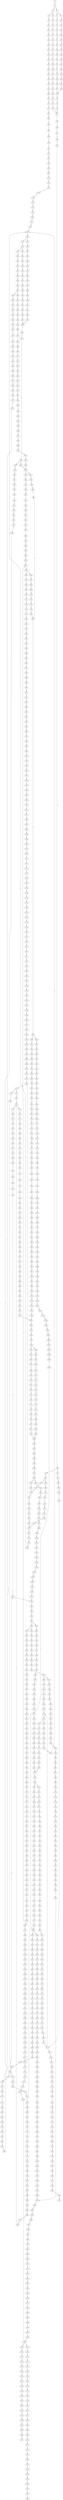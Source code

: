 strict digraph  {
	S0 -> S1 [ label = C ];
	S1 -> S2 [ label = G ];
	S1 -> S3 [ label = C ];
	S2 -> S4 [ label = T ];
	S2 -> S5 [ label = C ];
	S3 -> S6 [ label = C ];
	S3 -> S7 [ label = G ];
	S4 -> S8 [ label = A ];
	S5 -> S9 [ label = T ];
	S6 -> S10 [ label = G ];
	S7 -> S11 [ label = A ];
	S8 -> S12 [ label = C ];
	S9 -> S13 [ label = C ];
	S10 -> S14 [ label = C ];
	S11 -> S15 [ label = T ];
	S12 -> S16 [ label = G ];
	S13 -> S17 [ label = C ];
	S14 -> S18 [ label = C ];
	S15 -> S19 [ label = C ];
	S16 -> S20 [ label = G ];
	S17 -> S21 [ label = G ];
	S18 -> S22 [ label = G ];
	S19 -> S23 [ label = G ];
	S20 -> S24 [ label = C ];
	S21 -> S25 [ label = G ];
	S22 -> S26 [ label = G ];
	S23 -> S27 [ label = G ];
	S24 -> S28 [ label = T ];
	S25 -> S29 [ label = T ];
	S26 -> S30 [ label = T ];
	S27 -> S31 [ label = T ];
	S28 -> S32 [ label = A ];
	S29 -> S33 [ label = T ];
	S30 -> S34 [ label = C ];
	S31 -> S35 [ label = T ];
	S32 -> S36 [ label = C ];
	S33 -> S37 [ label = G ];
	S34 -> S38 [ label = C ];
	S35 -> S39 [ label = C ];
	S36 -> S40 [ label = T ];
	S37 -> S41 [ label = C ];
	S38 -> S42 [ label = C ];
	S39 -> S43 [ label = C ];
	S40 -> S44 [ label = G ];
	S41 -> S45 [ label = A ];
	S42 -> S46 [ label = A ];
	S43 -> S47 [ label = A ];
	S44 -> S48 [ label = G ];
	S45 -> S49 [ label = C ];
	S46 -> S50 [ label = G ];
	S47 -> S51 [ label = G ];
	S48 -> S52 [ label = T ];
	S49 -> S53 [ label = T ];
	S50 -> S54 [ label = T ];
	S51 -> S55 [ label = T ];
	S52 -> S56 [ label = G ];
	S53 -> S57 [ label = G ];
	S54 -> S58 [ label = G ];
	S55 -> S59 [ label = G ];
	S56 -> S60 [ label = C ];
	S57 -> S61 [ label = G ];
	S58 -> S62 [ label = G ];
	S59 -> S63 [ label = G ];
	S60 -> S64 [ label = T ];
	S61 -> S65 [ label = T ];
	S62 -> S66 [ label = T ];
	S63 -> S67 [ label = T ];
	S64 -> S68 [ label = A ];
	S65 -> S69 [ label = C ];
	S66 -> S70 [ label = C ];
	S67 -> S70 [ label = C ];
	S68 -> S71 [ label = C ];
	S69 -> S72 [ label = G ];
	S70 -> S73 [ label = G ];
	S71 -> S74 [ label = T ];
	S72 -> S75 [ label = T ];
	S73 -> S76 [ label = T ];
	S74 -> S77 [ label = G ];
	S75 -> S78 [ label = C ];
	S76 -> S79 [ label = C ];
	S77 -> S80 [ label = T ];
	S78 -> S81 [ label = C ];
	S79 -> S81 [ label = C ];
	S80 -> S82 [ label = A ];
	S81 -> S83 [ label = G ];
	S82 -> S84 [ label = A ];
	S83 -> S85 [ label = T ];
	S84 -> S86 [ label = C ];
	S85 -> S87 [ label = C ];
	S86 -> S88 [ label = A ];
	S87 -> S89 [ label = A ];
	S88 -> S90 [ label = C ];
	S89 -> S91 [ label = C ];
	S90 -> S92 [ label = A ];
	S91 -> S93 [ label = C ];
	S92 -> S94 [ label = C ];
	S93 -> S95 [ label = C ];
	S93 -> S96 [ label = G ];
	S94 -> S97 [ label = G ];
	S95 -> S98 [ label = T ];
	S96 -> S99 [ label = A ];
	S97 -> S100 [ label = C ];
	S98 -> S101 [ label = G ];
	S99 -> S102 [ label = A ];
	S99 -> S103 [ label = G ];
	S100 -> S104 [ label = T ];
	S101 -> S105 [ label = T ];
	S102 -> S106 [ label = T ];
	S103 -> S107 [ label = T ];
	S104 -> S108 [ label = C ];
	S105 -> S109 [ label = C ];
	S106 -> S110 [ label = C ];
	S107 -> S111 [ label = C ];
	S108 -> S112 [ label = C ];
	S109 -> S113 [ label = C ];
	S110 -> S114 [ label = C ];
	S111 -> S115 [ label = C ];
	S112 -> S116 [ label = T ];
	S113 -> S117 [ label = T ];
	S114 -> S118 [ label = T ];
	S115 -> S119 [ label = A ];
	S115 -> S120 [ label = T ];
	S116 -> S121 [ label = A ];
	S117 -> S122 [ label = A ];
	S117 -> S123 [ label = T ];
	S118 -> S124 [ label = C ];
	S119 -> S125 [ label = G ];
	S120 -> S126 [ label = C ];
	S121 -> S127 [ label = G ];
	S122 -> S128 [ label = C ];
	S123 -> S129 [ label = G ];
	S124 -> S130 [ label = G ];
	S125 -> S131 [ label = T ];
	S125 -> S132 [ label = C ];
	S126 -> S133 [ label = G ];
	S127 -> S134 [ label = A ];
	S128 -> S135 [ label = T ];
	S129 -> S136 [ label = A ];
	S129 -> S137 [ label = T ];
	S130 -> S138 [ label = A ];
	S131 -> S139 [ label = A ];
	S132 -> S140 [ label = T ];
	S133 -> S141 [ label = A ];
	S134 -> S142 [ label = A ];
	S135 -> S143 [ label = A ];
	S136 -> S144 [ label = A ];
	S137 -> S145 [ label = A ];
	S138 -> S146 [ label = A ];
	S139 -> S147 [ label = G ];
	S140 -> S148 [ label = T ];
	S141 -> S149 [ label = A ];
	S142 -> S150 [ label = C ];
	S143 -> S151 [ label = C ];
	S144 -> S152 [ label = C ];
	S145 -> S153 [ label = G ];
	S146 -> S154 [ label = C ];
	S147 -> S155 [ label = G ];
	S147 -> S156 [ label = C ];
	S148 -> S157 [ label = C ];
	S149 -> S154 [ label = C ];
	S150 -> S158 [ label = T ];
	S151 -> S159 [ label = C ];
	S152 -> S160 [ label = T ];
	S153 -> S161 [ label = G ];
	S154 -> S162 [ label = T ];
	S155 -> S163 [ label = G ];
	S156 -> S164 [ label = T ];
	S157 -> S165 [ label = A ];
	S158 -> S166 [ label = T ];
	S159 -> S167 [ label = A ];
	S160 -> S168 [ label = T ];
	S161 -> S169 [ label = A ];
	S162 -> S170 [ label = T ];
	S163 -> S171 [ label = T ];
	S164 -> S172 [ label = C ];
	S165 -> S173 [ label = C ];
	S166 -> S174 [ label = C ];
	S167 -> S175 [ label = G ];
	S168 -> S176 [ label = C ];
	S169 -> S177 [ label = G ];
	S170 -> S178 [ label = C ];
	S171 -> S179 [ label = C ];
	S172 -> S180 [ label = C ];
	S173 -> S181 [ label = G ];
	S174 -> S182 [ label = A ];
	S175 -> S183 [ label = G ];
	S176 -> S184 [ label = A ];
	S177 -> S185 [ label = A ];
	S178 -> S186 [ label = A ];
	S179 -> S187 [ label = A ];
	S180 -> S188 [ label = A ];
	S181 -> S189 [ label = C ];
	S182 -> S190 [ label = A ];
	S183 -> S191 [ label = A ];
	S184 -> S190 [ label = A ];
	S185 -> S192 [ label = G ];
	S186 -> S190 [ label = A ];
	S187 -> S193 [ label = C ];
	S188 -> S194 [ label = C ];
	S189 -> S195 [ label = C ];
	S190 -> S196 [ label = C ];
	S191 -> S197 [ label = G ];
	S192 -> S198 [ label = G ];
	S193 -> S199 [ label = T ];
	S194 -> S200 [ label = C ];
	S195 -> S201 [ label = C ];
	S196 -> S202 [ label = C ];
	S196 -> S203 [ label = T ];
	S197 -> S204 [ label = A ];
	S198 -> S205 [ label = T ];
	S199 -> S206 [ label = C ];
	S200 -> S207 [ label = G ];
	S201 -> S208 [ label = T ];
	S202 -> S209 [ label = G ];
	S203 -> S210 [ label = G ];
	S204 -> S211 [ label = G ];
	S205 -> S212 [ label = C ];
	S206 -> S213 [ label = G ];
	S207 -> S214 [ label = G ];
	S208 -> S215 [ label = T ];
	S209 -> S216 [ label = G ];
	S210 -> S217 [ label = G ];
	S210 -> S218 [ label = C ];
	S211 -> S219 [ label = T ];
	S212 -> S220 [ label = C ];
	S213 -> S221 [ label = C ];
	S214 -> S222 [ label = A ];
	S215 -> S223 [ label = C ];
	S216 -> S224 [ label = C ];
	S217 -> S225 [ label = C ];
	S218 -> S226 [ label = C ];
	S219 -> S227 [ label = C ];
	S220 -> S228 [ label = C ];
	S221 -> S229 [ label = T ];
	S222 -> S230 [ label = C ];
	S223 -> S231 [ label = A ];
	S224 -> S232 [ label = C ];
	S225 -> S233 [ label = C ];
	S226 -> S234 [ label = C ];
	S227 -> S235 [ label = A ];
	S228 -> S236 [ label = A ];
	S228 -> S237 [ label = G ];
	S229 -> S238 [ label = T ];
	S230 -> S239 [ label = G ];
	S231 -> S240 [ label = T ];
	S232 -> S241 [ label = C ];
	S233 -> S242 [ label = C ];
	S234 -> S243 [ label = T ];
	S235 -> S244 [ label = G ];
	S236 -> S245 [ label = G ];
	S237 -> S246 [ label = G ];
	S238 -> S247 [ label = C ];
	S239 -> S248 [ label = T ];
	S240 -> S249 [ label = C ];
	S241 -> S250 [ label = A ];
	S242 -> S251 [ label = A ];
	S243 -> S252 [ label = A ];
	S244 -> S253 [ label = G ];
	S245 -> S254 [ label = A ];
	S246 -> S255 [ label = A ];
	S247 -> S256 [ label = A ];
	S248 -> S257 [ label = C ];
	S249 -> S258 [ label = C ];
	S250 -> S259 [ label = G ];
	S251 -> S260 [ label = G ];
	S252 -> S261 [ label = G ];
	S253 -> S262 [ label = A ];
	S254 -> S263 [ label = G ];
	S255 -> S264 [ label = G ];
	S256 -> S265 [ label = T ];
	S257 -> S266 [ label = G ];
	S258 -> S267 [ label = A ];
	S259 -> S268 [ label = T ];
	S260 -> S269 [ label = G ];
	S261 -> S270 [ label = G ];
	S262 -> S271 [ label = C ];
	S263 -> S272 [ label = C ];
	S264 -> S273 [ label = G ];
	S265 -> S274 [ label = C ];
	S266 -> S275 [ label = T ];
	S267 -> S276 [ label = G ];
	S268 -> S277 [ label = T ];
	S269 -> S278 [ label = T ];
	S270 -> S279 [ label = T ];
	S271 -> S280 [ label = C ];
	S272 -> S281 [ label = C ];
	S273 -> S282 [ label = C ];
	S274 -> S283 [ label = C ];
	S275 -> S284 [ label = G ];
	S276 -> S285 [ label = A ];
	S277 -> S286 [ label = G ];
	S278 -> S287 [ label = G ];
	S279 -> S288 [ label = G ];
	S280 -> S289 [ label = A ];
	S281 -> S290 [ label = A ];
	S282 -> S291 [ label = G ];
	S283 -> S267 [ label = A ];
	S284 -> S292 [ label = A ];
	S285 -> S293 [ label = A ];
	S286 -> S294 [ label = T ];
	S287 -> S295 [ label = C ];
	S287 -> S296 [ label = G ];
	S288 -> S297 [ label = T ];
	S289 -> S298 [ label = G ];
	S290 -> S299 [ label = C ];
	S291 -> S300 [ label = T ];
	S292 -> S301 [ label = C ];
	S293 -> S302 [ label = C ];
	S294 -> S303 [ label = G ];
	S295 -> S304 [ label = G ];
	S296 -> S305 [ label = G ];
	S297 -> S306 [ label = G ];
	S298 -> S307 [ label = T ];
	S299 -> S308 [ label = G ];
	S300 -> S309 [ label = G ];
	S301 -> S310 [ label = C ];
	S302 -> S311 [ label = C ];
	S303 -> S312 [ label = C ];
	S304 -> S313 [ label = C ];
	S305 -> S314 [ label = C ];
	S306 -> S315 [ label = C ];
	S307 -> S316 [ label = C ];
	S308 -> S317 [ label = G ];
	S309 -> S318 [ label = G ];
	S310 -> S319 [ label = G ];
	S311 -> S320 [ label = A ];
	S311 -> S321 [ label = G ];
	S312 -> S322 [ label = G ];
	S313 -> S323 [ label = G ];
	S314 -> S324 [ label = T ];
	S315 -> S325 [ label = G ];
	S316 -> S326 [ label = T ];
	S317 -> S327 [ label = T ];
	S318 -> S328 [ label = T ];
	S319 -> S329 [ label = G ];
	S320 -> S330 [ label = G ];
	S320 -> S331 [ label = C ];
	S321 -> S332 [ label = G ];
	S322 -> S333 [ label = T ];
	S323 -> S334 [ label = T ];
	S324 -> S335 [ label = T ];
	S325 -> S336 [ label = T ];
	S326 -> S337 [ label = C ];
	S327 -> S338 [ label = T ];
	S328 -> S339 [ label = A ];
	S329 -> S340 [ label = T ];
	S330 -> S341 [ label = A ];
	S331 -> S342 [ label = C ];
	S332 -> S343 [ label = A ];
	S333 -> S344 [ label = C ];
	S334 -> S345 [ label = C ];
	S335 -> S346 [ label = C ];
	S336 -> S347 [ label = C ];
	S337 -> S348 [ label = T ];
	S338 -> S349 [ label = A ];
	S339 -> S350 [ label = T ];
	S340 -> S351 [ label = C ];
	S341 -> S352 [ label = C ];
	S342 -> S353 [ label = A ];
	S343 -> S354 [ label = C ];
	S344 -> S355 [ label = G ];
	S345 -> S356 [ label = G ];
	S346 -> S357 [ label = G ];
	S347 -> S355 [ label = G ];
	S348 -> S358 [ label = G ];
	S349 -> S359 [ label = C ];
	S350 -> S360 [ label = G ];
	S351 -> S361 [ label = G ];
	S352 -> S362 [ label = T ];
	S353 -> S363 [ label = C ];
	S354 -> S364 [ label = G ];
	S355 -> S365 [ label = A ];
	S356 -> S366 [ label = T ];
	S357 -> S367 [ label = A ];
	S358 -> S368 [ label = T ];
	S359 -> S369 [ label = T ];
	S360 -> S370 [ label = A ];
	S361 -> S371 [ label = C ];
	S362 -> S372 [ label = C ];
	S363 -> S373 [ label = C ];
	S364 -> S374 [ label = C ];
	S365 -> S375 [ label = A ];
	S366 -> S376 [ label = G ];
	S367 -> S377 [ label = A ];
	S368 -> S378 [ label = A ];
	S369 -> S379 [ label = G ];
	S370 -> S380 [ label = G ];
	S371 -> S381 [ label = G ];
	S372 -> S382 [ label = C ];
	S373 -> S383 [ label = C ];
	S374 -> S384 [ label = C ];
	S375 -> S385 [ label = C ];
	S376 -> S386 [ label = C ];
	S377 -> S387 [ label = C ];
	S379 -> S388 [ label = C ];
	S380 -> S389 [ label = C ];
	S381 -> S390 [ label = T ];
	S382 -> S391 [ label = C ];
	S383 -> S392 [ label = C ];
	S384 -> S393 [ label = C ];
	S385 -> S394 [ label = C ];
	S385 -> S395 [ label = A ];
	S386 -> S396 [ label = A ];
	S387 -> S397 [ label = A ];
	S388 -> S398 [ label = A ];
	S389 -> S399 [ label = G ];
	S390 -> S400 [ label = A ];
	S391 -> S401 [ label = A ];
	S392 -> S402 [ label = T ];
	S393 -> S403 [ label = A ];
	S394 -> S404 [ label = T ];
	S395 -> S405 [ label = C ];
	S396 -> S406 [ label = T ];
	S397 -> S407 [ label = C ];
	S398 -> S408 [ label = G ];
	S399 -> S409 [ label = G ];
	S400 -> S410 [ label = G ];
	S401 -> S411 [ label = T ];
	S402 -> S412 [ label = T ];
	S403 -> S413 [ label = T ];
	S404 -> S414 [ label = T ];
	S404 -> S415 [ label = G ];
	S405 -> S416 [ label = C ];
	S406 -> S417 [ label = C ];
	S407 -> S418 [ label = G ];
	S408 -> S419 [ label = A ];
	S409 -> S420 [ label = T ];
	S410 -> S421 [ label = C ];
	S411 -> S422 [ label = C ];
	S412 -> S423 [ label = C ];
	S413 -> S424 [ label = C ];
	S414 -> S425 [ label = C ];
	S415 -> S426 [ label = T ];
	S416 -> S427 [ label = C ];
	S417 -> S428 [ label = C ];
	S418 -> S429 [ label = C ];
	S419 -> S430 [ label = C ];
	S420 -> S431 [ label = C ];
	S421 -> S432 [ label = C ];
	S422 -> S433 [ label = T ];
	S423 -> S434 [ label = C ];
	S423 -> S435 [ label = G ];
	S424 -> S436 [ label = G ];
	S425 -> S437 [ label = G ];
	S426 -> S438 [ label = C ];
	S427 -> S439 [ label = G ];
	S428 -> S440 [ label = G ];
	S429 -> S441 [ label = G ];
	S430 -> S442 [ label = G ];
	S431 -> S443 [ label = G ];
	S432 -> S444 [ label = G ];
	S433 -> S445 [ label = G ];
	S434 -> S446 [ label = T ];
	S435 -> S447 [ label = A ];
	S436 -> S448 [ label = T ];
	S437 -> S449 [ label = T ];
	S438 -> S450 [ label = G ];
	S439 -> S451 [ label = T ];
	S440 -> S452 [ label = C ];
	S441 -> S453 [ label = C ];
	S442 -> S454 [ label = G ];
	S443 -> S455 [ label = C ];
	S444 -> S456 [ label = C ];
	S445 -> S457 [ label = C ];
	S446 -> S458 [ label = G ];
	S447 -> S459 [ label = T ];
	S448 -> S460 [ label = C ];
	S449 -> S461 [ label = A ];
	S450 -> S462 [ label = C ];
	S451 -> S463 [ label = A ];
	S452 -> S464 [ label = A ];
	S453 -> S465 [ label = A ];
	S454 -> S466 [ label = A ];
	S455 -> S467 [ label = A ];
	S456 -> S468 [ label = T ];
	S457 -> S469 [ label = C ];
	S458 -> S470 [ label = T ];
	S459 -> S471 [ label = C ];
	S460 -> S472 [ label = C ];
	S461 -> S473 [ label = C ];
	S462 -> S474 [ label = G ];
	S463 -> S475 [ label = C ];
	S464 -> S476 [ label = C ];
	S465 -> S477 [ label = C ];
	S466 -> S478 [ label = C ];
	S467 -> S479 [ label = C ];
	S468 -> S480 [ label = G ];
	S469 -> S481 [ label = A ];
	S470 -> S482 [ label = C ];
	S471 -> S483 [ label = G ];
	S472 -> S484 [ label = T ];
	S473 -> S485 [ label = T ];
	S474 -> S486 [ label = C ];
	S475 -> S487 [ label = G ];
	S476 -> S488 [ label = G ];
	S477 -> S489 [ label = G ];
	S478 -> S490 [ label = A ];
	S479 -> S491 [ label = G ];
	S480 -> S492 [ label = G ];
	S481 -> S493 [ label = G ];
	S482 -> S494 [ label = C ];
	S483 -> S495 [ label = T ];
	S484 -> S496 [ label = C ];
	S485 -> S497 [ label = T ];
	S486 -> S498 [ label = G ];
	S486 -> S499 [ label = A ];
	S487 -> S500 [ label = T ];
	S488 -> S501 [ label = T ];
	S489 -> S502 [ label = T ];
	S490 -> S503 [ label = C ];
	S491 -> S504 [ label = C ];
	S492 -> S505 [ label = A ];
	S493 -> S506 [ label = T ];
	S494 -> S507 [ label = T ];
	S495 -> S508 [ label = T ];
	S496 -> S509 [ label = T ];
	S497 -> S510 [ label = C ];
	S498 -> S511 [ label = A ];
	S499 -> S512 [ label = A ];
	S500 -> S513 [ label = C ];
	S501 -> S514 [ label = C ];
	S502 -> S515 [ label = C ];
	S503 -> S516 [ label = A ];
	S504 -> S517 [ label = G ];
	S505 -> S518 [ label = A ];
	S506 -> S519 [ label = C ];
	S507 -> S123 [ label = T ];
	S508 -> S520 [ label = T ];
	S509 -> S521 [ label = T ];
	S510 -> S522 [ label = A ];
	S511 -> S523 [ label = G ];
	S512 -> S524 [ label = C ];
	S513 -> S525 [ label = C ];
	S514 -> S526 [ label = G ];
	S515 -> S527 [ label = C ];
	S516 -> S528 [ label = C ];
	S517 -> S529 [ label = C ];
	S518 -> S530 [ label = G ];
	S519 -> S531 [ label = G ];
	S520 -> S532 [ label = G ];
	S521 -> S533 [ label = C ];
	S522 -> S534 [ label = A ];
	S523 -> S535 [ label = C ];
	S524 -> S536 [ label = C ];
	S525 -> S537 [ label = A ];
	S526 -> S538 [ label = A ];
	S527 -> S539 [ label = A ];
	S528 -> S540 [ label = C ];
	S529 -> S541 [ label = G ];
	S530 -> S542 [ label = A ];
	S531 -> S543 [ label = T ];
	S532 -> S544 [ label = T ];
	S533 -> S545 [ label = T ];
	S534 -> S546 [ label = G ];
	S535 -> S547 [ label = A ];
	S536 -> S548 [ label = C ];
	S537 -> S549 [ label = G ];
	S538 -> S550 [ label = G ];
	S539 -> S551 [ label = G ];
	S540 -> S552 [ label = T ];
	S541 -> S553 [ label = C ];
	S541 -> S554 [ label = G ];
	S542 -> S555 [ label = A ];
	S543 -> S556 [ label = A ];
	S544 -> S557 [ label = A ];
	S545 -> S558 [ label = C ];
	S546 -> S559 [ label = C ];
	S547 -> S560 [ label = G ];
	S548 -> S561 [ label = G ];
	S549 -> S562 [ label = C ];
	S550 -> S563 [ label = C ];
	S551 -> S562 [ label = C ];
	S552 -> S564 [ label = C ];
	S553 -> S565 [ label = G ];
	S554 -> S566 [ label = C ];
	S555 -> S567 [ label = C ];
	S556 -> S568 [ label = A ];
	S557 -> S569 [ label = G ];
	S558 -> S570 [ label = G ];
	S559 -> S571 [ label = G ];
	S560 -> S572 [ label = T ];
	S561 -> S573 [ label = T ];
	S562 -> S574 [ label = T ];
	S562 -> S575 [ label = G ];
	S563 -> S576 [ label = G ];
	S564 -> S577 [ label = T ];
	S565 -> S578 [ label = T ];
	S566 -> S579 [ label = T ];
	S567 -> S580 [ label = G ];
	S568 -> S581 [ label = G ];
	S569 -> S582 [ label = G ];
	S570 -> S583 [ label = G ];
	S571 -> S584 [ label = A ];
	S572 -> S585 [ label = G ];
	S573 -> S586 [ label = A ];
	S574 -> S148 [ label = T ];
	S575 -> S587 [ label = A ];
	S576 -> S588 [ label = A ];
	S577 -> S589 [ label = A ];
	S578 -> S590 [ label = C ];
	S579 -> S591 [ label = G ];
	S580 -> S592 [ label = G ];
	S581 -> S593 [ label = A ];
	S582 -> S594 [ label = A ];
	S583 -> S595 [ label = A ];
	S584 -> S596 [ label = G ];
	S585 -> S597 [ label = C ];
	S586 -> S598 [ label = C ];
	S587 -> S599 [ label = G ];
	S588 -> S600 [ label = G ];
	S589 -> S601 [ label = G ];
	S590 -> S602 [ label = G ];
	S591 -> S603 [ label = G ];
	S592 -> S604 [ label = C ];
	S593 -> S605 [ label = C ];
	S594 -> S606 [ label = A ];
	S595 -> S607 [ label = G ];
	S596 -> S608 [ label = T ];
	S597 -> S609 [ label = A ];
	S598 -> S610 [ label = A ];
	S599 -> S611 [ label = T ];
	S600 -> S612 [ label = T ];
	S601 -> S613 [ label = A ];
	S602 -> S614 [ label = A ];
	S603 -> S615 [ label = A ];
	S604 -> S616 [ label = A ];
	S605 -> S617 [ label = G ];
	S606 -> S618 [ label = A ];
	S607 -> S619 [ label = A ];
	S608 -> S620 [ label = C ];
	S609 -> S621 [ label = A ];
	S610 -> S622 [ label = G ];
	S611 -> S623 [ label = C ];
	S612 -> S624 [ label = C ];
	S613 -> S625 [ label = A ];
	S614 -> S626 [ label = C ];
	S615 -> S627 [ label = A ];
	S616 -> S628 [ label = C ];
	S617 -> S629 [ label = G ];
	S618 -> S630 [ label = G ];
	S619 -> S631 [ label = G ];
	S620 -> S632 [ label = C ];
	S621 -> S633 [ label = C ];
	S622 -> S634 [ label = C ];
	S623 -> S632 [ label = C ];
	S623 -> S635 [ label = T ];
	S624 -> S636 [ label = G ];
	S625 -> S637 [ label = C ];
	S626 -> S638 [ label = G ];
	S627 -> S639 [ label = T ];
	S628 -> S640 [ label = C ];
	S628 -> S641 [ label = T ];
	S629 -> S642 [ label = C ];
	S630 -> S643 [ label = G ];
	S631 -> S644 [ label = G ];
	S632 -> S645 [ label = C ];
	S633 -> S646 [ label = A ];
	S634 -> S647 [ label = A ];
	S635 -> S648 [ label = C ];
	S636 -> S649 [ label = A ];
	S637 -> S650 [ label = G ];
	S638 -> S651 [ label = C ];
	S639 -> S652 [ label = G ];
	S640 -> S653 [ label = G ];
	S641 -> S654 [ label = G ];
	S642 -> S655 [ label = T ];
	S643 -> S656 [ label = T ];
	S644 -> S657 [ label = T ];
	S645 -> S658 [ label = T ];
	S645 -> S659 [ label = G ];
	S646 -> S660 [ label = G ];
	S647 -> S661 [ label = G ];
	S648 -> S662 [ label = G ];
	S649 -> S663 [ label = A ];
	S650 -> S664 [ label = A ];
	S651 -> S665 [ label = G ];
	S652 -> S666 [ label = G ];
	S653 -> S667 [ label = G ];
	S654 -> S668 [ label = G ];
	S655 -> S669 [ label = C ];
	S656 -> S670 [ label = C ];
	S657 -> S212 [ label = C ];
	S658 -> S671 [ label = C ];
	S659 -> S672 [ label = C ];
	S660 -> S673 [ label = C ];
	S661 -> S674 [ label = G ];
	S662 -> S675 [ label = T ];
	S663 -> S676 [ label = C ];
	S664 -> S677 [ label = G ];
	S665 -> S678 [ label = C ];
	S666 -> S679 [ label = G ];
	S667 -> S680 [ label = G ];
	S668 -> S681 [ label = G ];
	S669 -> S682 [ label = T ];
	S670 -> S683 [ label = C ];
	S671 -> S684 [ label = C ];
	S672 -> S685 [ label = C ];
	S673 -> S686 [ label = T ];
	S674 -> S687 [ label = T ];
	S675 -> S688 [ label = C ];
	S676 -> S689 [ label = C ];
	S677 -> S690 [ label = G ];
	S678 -> S691 [ label = C ];
	S679 -> S692 [ label = G ];
	S680 -> S693 [ label = A ];
	S681 -> S694 [ label = A ];
	S682 -> S695 [ label = C ];
	S683 -> S696 [ label = C ];
	S684 -> S697 [ label = G ];
	S685 -> S698 [ label = T ];
	S686 -> S699 [ label = A ];
	S687 -> S700 [ label = G ];
	S688 -> S701 [ label = T ];
	S689 -> S404 [ label = T ];
	S690 -> S702 [ label = T ];
	S691 -> S703 [ label = T ];
	S692 -> S704 [ label = T ];
	S693 -> S705 [ label = A ];
	S694 -> S706 [ label = A ];
	S695 -> S707 [ label = G ];
	S696 -> S708 [ label = G ];
	S697 -> S709 [ label = G ];
	S698 -> S710 [ label = G ];
	S699 -> S711 [ label = C ];
	S700 -> S712 [ label = C ];
	S701 -> S713 [ label = G ];
	S702 -> S714 [ label = G ];
	S703 -> S715 [ label = C ];
	S704 -> S716 [ label = C ];
	S705 -> S717 [ label = T ];
	S706 -> S718 [ label = C ];
	S707 -> S719 [ label = A ];
	S708 -> S720 [ label = A ];
	S709 -> S721 [ label = T ];
	S710 -> S722 [ label = T ];
	S711 -> S723 [ label = G ];
	S712 -> S724 [ label = A ];
	S713 -> S725 [ label = T ];
	S714 -> S726 [ label = T ];
	S715 -> S727 [ label = G ];
	S716 -> S728 [ label = C ];
	S717 -> S729 [ label = T ];
	S718 -> S730 [ label = T ];
	S719 -> S731 [ label = A ];
	S720 -> S732 [ label = A ];
	S721 -> S733 [ label = C ];
	S722 -> S734 [ label = C ];
	S723 -> S735 [ label = A ];
	S724 -> S736 [ label = C ];
	S725 -> S737 [ label = T ];
	S726 -> S738 [ label = C ];
	S727 -> S739 [ label = G ];
	S728 -> S740 [ label = G ];
	S729 -> S741 [ label = G ];
	S730 -> S742 [ label = G ];
	S731 -> S743 [ label = G ];
	S732 -> S744 [ label = G ];
	S733 -> S745 [ label = T ];
	S734 -> S746 [ label = G ];
	S735 -> S747 [ label = G ];
	S736 -> S748 [ label = G ];
	S737 -> S749 [ label = C ];
	S738 -> S750 [ label = C ];
	S739 -> S751 [ label = G ];
	S740 -> S752 [ label = C ];
	S741 -> S753 [ label = A ];
	S742 -> S754 [ label = G ];
	S743 -> S755 [ label = T ];
	S744 -> S756 [ label = T ];
	S745 -> S757 [ label = G ];
	S746 -> S758 [ label = C ];
	S747 -> S759 [ label = A ];
	S748 -> S760 [ label = C ];
	S749 -> S761 [ label = C ];
	S750 -> S762 [ label = C ];
	S751 -> S763 [ label = C ];
	S752 -> S764 [ label = C ];
	S753 -> S765 [ label = A ];
	S754 -> S766 [ label = A ];
	S755 -> S767 [ label = C ];
	S756 -> S768 [ label = C ];
	S757 -> S769 [ label = G ];
	S758 -> S474 [ label = G ];
	S759 -> S770 [ label = A ];
	S760 -> S771 [ label = G ];
	S761 -> S772 [ label = G ];
	S762 -> S773 [ label = T ];
	S763 -> S774 [ label = T ];
	S764 -> S775 [ label = G ];
	S765 -> S776 [ label = C ];
	S766 -> S777 [ label = C ];
	S767 -> S778 [ label = G ];
	S768 -> S779 [ label = G ];
	S769 -> S780 [ label = A ];
	S770 -> S781 [ label = C ];
	S771 -> S782 [ label = G ];
	S772 -> S783 [ label = T ];
	S773 -> S784 [ label = G ];
	S774 -> S785 [ label = C ];
	S775 -> S786 [ label = G ];
	S776 -> S787 [ label = C ];
	S777 -> S788 [ label = C ];
	S778 -> S789 [ label = C ];
	S779 -> S790 [ label = A ];
	S780 -> S791 [ label = G ];
	S781 -> S792 [ label = T ];
	S782 -> S793 [ label = T ];
	S783 -> S794 [ label = G ];
	S784 -> S795 [ label = T ];
	S785 -> S796 [ label = A ];
	S786 -> S797 [ label = A ];
	S787 -> S798 [ label = C ];
	S788 -> S799 [ label = C ];
	S789 -> S800 [ label = G ];
	S790 -> S801 [ label = G ];
	S791 -> S802 [ label = G ];
	S792 -> S803 [ label = G ];
	S793 -> S804 [ label = G ];
	S794 -> S805 [ label = G ];
	S795 -> S806 [ label = C ];
	S796 -> S807 [ label = C ];
	S797 -> S808 [ label = A ];
	S798 -> S809 [ label = G ];
	S799 -> S810 [ label = G ];
	S800 -> S811 [ label = G ];
	S801 -> S812 [ label = G ];
	S802 -> S813 [ label = G ];
	S803 -> S814 [ label = G ];
	S804 -> S815 [ label = C ];
	S805 -> S816 [ label = C ];
	S806 -> S817 [ label = C ];
	S807 -> S818 [ label = G ];
	S808 -> S819 [ label = C ];
	S809 -> S820 [ label = T ];
	S810 -> S821 [ label = T ];
	S811 -> S822 [ label = C ];
	S812 -> S823 [ label = T ];
	S813 -> S824 [ label = T ];
	S814 -> S825 [ label = C ];
	S815 -> S826 [ label = C ];
	S816 -> S827 [ label = C ];
	S817 -> S117 [ label = T ];
	S818 -> S828 [ label = T ];
	S819 -> S829 [ label = T ];
	S820 -> S830 [ label = C ];
	S821 -> S831 [ label = C ];
	S822 -> S832 [ label = T ];
	S823 -> S833 [ label = A ];
	S824 -> S834 [ label = G ];
	S825 -> S835 [ label = G ];
	S826 -> S836 [ label = G ];
	S827 -> S837 [ label = C ];
	S828 -> S838 [ label = C ];
	S829 -> S839 [ label = G ];
	S830 -> S840 [ label = T ];
	S831 -> S841 [ label = T ];
	S832 -> S842 [ label = A ];
	S833 -> S843 [ label = T ];
	S834 -> S844 [ label = T ];
	S835 -> S845 [ label = C ];
	S836 -> S846 [ label = C ];
	S837 -> S847 [ label = G ];
	S838 -> S848 [ label = C ];
	S839 -> S849 [ label = C ];
	S840 -> S850 [ label = C ];
	S841 -> S850 [ label = C ];
	S842 -> S851 [ label = T ];
	S843 -> S852 [ label = A ];
	S844 -> S853 [ label = T ];
	S845 -> S854 [ label = A ];
	S846 -> S855 [ label = A ];
	S847 -> S856 [ label = T ];
	S848 -> S857 [ label = A ];
	S849 -> S858 [ label = A ];
	S850 -> S859 [ label = G ];
	S851 -> S860 [ label = A ];
	S852 -> S861 [ label = A ];
	S853 -> S862 [ label = C ];
	S854 -> S863 [ label = G ];
	S855 -> S864 [ label = A ];
	S856 -> S865 [ label = C ];
	S857 -> S551 [ label = G ];
	S858 -> S866 [ label = A ];
	S859 -> S867 [ label = G ];
	S860 -> S868 [ label = G ];
	S861 -> S869 [ label = G ];
	S862 -> S870 [ label = C ];
	S863 -> S871 [ label = C ];
	S864 -> S872 [ label = C ];
	S865 -> S873 [ label = C ];
	S866 -> S874 [ label = C ];
	S867 -> S875 [ label = C ];
	S868 -> S876 [ label = T ];
	S869 -> S877 [ label = T ];
	S870 -> S878 [ label = A ];
	S871 -> S879 [ label = G ];
	S872 -> S880 [ label = C ];
	S873 -> S881 [ label = A ];
	S874 -> S882 [ label = C ];
	S875 -> S883 [ label = A ];
	S876 -> S884 [ label = A ];
	S877 -> S885 [ label = C ];
	S878 -> S886 [ label = G ];
	S879 -> S887 [ label = G ];
	S880 -> S888 [ label = A ];
	S881 -> S889 [ label = G ];
	S882 -> S890 [ label = A ];
	S883 -> S891 [ label = C ];
	S884 -> S892 [ label = G ];
	S885 -> S893 [ label = G ];
	S886 -> S894 [ label = C ];
	S887 -> S895 [ label = G ];
	S888 -> S896 [ label = G ];
	S889 -> S897 [ label = T ];
	S890 -> S898 [ label = G ];
	S891 -> S899 [ label = C ];
	S892 -> S900 [ label = C ];
	S893 -> S901 [ label = T ];
	S894 -> S902 [ label = A ];
	S895 -> S903 [ label = T ];
	S896 -> S904 [ label = T ];
	S897 -> S905 [ label = A ];
	S898 -> S906 [ label = A ];
	S899 -> S907 [ label = G ];
	S900 -> S908 [ label = C ];
	S901 -> S909 [ label = G ];
	S902 -> S910 [ label = G ];
	S903 -> S911 [ label = G ];
	S904 -> S912 [ label = C ];
	S905 -> S147 [ label = G ];
	S906 -> S913 [ label = A ];
	S907 -> S914 [ label = A ];
	S908 -> S915 [ label = G ];
	S909 -> S916 [ label = G ];
	S910 -> S917 [ label = A ];
	S911 -> S918 [ label = C ];
	S912 -> S919 [ label = G ];
	S913 -> S920 [ label = C ];
	S914 -> S921 [ label = G ];
	S914 -> S922 [ label = A ];
	S915 -> S923 [ label = A ];
	S916 -> S924 [ label = T ];
	S917 -> S925 [ label = T ];
	S918 -> S926 [ label = C ];
	S919 -> S927 [ label = C ];
	S920 -> S928 [ label = A ];
	S921 -> S929 [ label = T ];
	S922 -> S930 [ label = T ];
	S923 -> S931 [ label = A ];
	S924 -> S932 [ label = A ];
	S925 -> S933 [ label = A ];
	S926 -> S934 [ label = G ];
	S927 -> S935 [ label = G ];
	S928 -> S936 [ label = G ];
	S929 -> S111 [ label = C ];
	S930 -> S937 [ label = G ];
	S931 -> S938 [ label = A ];
	S932 -> S939 [ label = C ];
	S933 -> S940 [ label = A ];
	S934 -> S941 [ label = C ];
	S935 -> S942 [ label = C ];
	S936 -> S943 [ label = C ];
	S937 -> S944 [ label = T ];
	S938 -> S945 [ label = C ];
	S939 -> S946 [ label = C ];
	S940 -> S947 [ label = A ];
	S941 -> S948 [ label = C ];
	S942 -> S949 [ label = A ];
	S943 -> S950 [ label = C ];
	S944 -> S951 [ label = A ];
	S945 -> S952 [ label = C ];
	S946 -> S953 [ label = G ];
	S947 -> S954 [ label = A ];
	S948 -> S955 [ label = G ];
	S949 -> S956 [ label = G ];
	S950 -> S957 [ label = G ];
	S951 -> S958 [ label = G ];
	S952 -> S959 [ label = C ];
	S953 -> S960 [ label = G ];
	S954 -> S961 [ label = A ];
	S955 -> S962 [ label = G ];
	S956 -> S963 [ label = C ];
	S957 -> S964 [ label = T ];
	S958 -> S965 [ label = T ];
	S959 -> S966 [ label = C ];
	S960 -> S967 [ label = T ];
	S961 -> S968 [ label = C ];
	S962 -> S969 [ label = T ];
	S963 -> S970 [ label = C ];
	S964 -> S971 [ label = C ];
	S965 -> S972 [ label = T ];
	S966 -> S973 [ label = G ];
	S967 -> S974 [ label = G ];
	S968 -> S975 [ label = T ];
	S969 -> S976 [ label = G ];
	S970 -> S977 [ label = G ];
	S971 -> S978 [ label = C ];
	S972 -> S979 [ label = T ];
	S973 -> S980 [ label = A ];
	S974 -> S981 [ label = G ];
	S975 -> S982 [ label = T ];
	S976 -> S983 [ label = G ];
	S977 -> S984 [ label = G ];
	S978 -> S985 [ label = T ];
	S979 -> S986 [ label = C ];
	S980 -> S987 [ label = C ];
	S981 -> S988 [ label = T ];
	S982 -> S989 [ label = T ];
	S983 -> S990 [ label = T ];
	S984 -> S991 [ label = T ];
	S985 -> S992 [ label = C ];
	S986 -> S993 [ label = A ];
	S987 -> S994 [ label = T ];
	S988 -> S995 [ label = T ];
	S989 -> S996 [ label = G ];
	S990 -> S997 [ label = G ];
	S991 -> S998 [ label = G ];
	S992 -> S999 [ label = T ];
	S993 -> S1000 [ label = C ];
	S994 -> S1001 [ label = A ];
	S995 -> S1002 [ label = A ];
	S996 -> S1003 [ label = C ];
	S997 -> S1004 [ label = G ];
	S998 -> S1005 [ label = G ];
	S999 -> S1006 [ label = G ];
	S1000 -> S1007 [ label = T ];
	S1001 -> S1008 [ label = G ];
	S1002 -> S1009 [ label = G ];
	S1003 -> S1010 [ label = C ];
	S1004 -> S1011 [ label = A ];
	S1005 -> S1012 [ label = A ];
	S1006 -> S1013 [ label = T ];
	S1007 -> S1014 [ label = C ];
	S1008 -> S1015 [ label = A ];
	S1009 -> S1016 [ label = A ];
	S1010 -> S1017 [ label = G ];
	S1011 -> S1018 [ label = A ];
	S1012 -> S1019 [ label = A ];
	S1013 -> S1020 [ label = C ];
	S1014 -> S1021 [ label = C ];
	S1015 -> S1022 [ label = A ];
	S1016 -> S1023 [ label = A ];
	S1017 -> S1024 [ label = T ];
	S1018 -> S1025 [ label = C ];
	S1019 -> S1026 [ label = G ];
	S1020 -> S1027 [ label = G ];
	S1021 -> S1028 [ label = T ];
	S1022 -> S1029 [ label = T ];
	S1023 -> S1030 [ label = G ];
	S1024 -> S1031 [ label = A ];
	S1025 -> S1032 [ label = C ];
	S1026 -> S1033 [ label = A ];
	S1027 -> S1034 [ label = T ];
	S1028 -> S1035 [ label = T ];
	S1029 -> S1036 [ label = C ];
	S1030 -> S1037 [ label = G ];
	S1031 -> S1038 [ label = G ];
	S1032 -> S1039 [ label = T ];
	S1033 -> S1040 [ label = A ];
	S1034 -> S1041 [ label = G ];
	S1035 -> S1042 [ label = T ];
	S1036 -> S1043 [ label = G ];
	S1037 -> S1044 [ label = G ];
	S1038 -> S1045 [ label = C ];
	S1039 -> S1046 [ label = C ];
	S1040 -> S567 [ label = C ];
	S1041 -> S1047 [ label = G ];
	S1042 -> S1048 [ label = C ];
	S1043 -> S1049 [ label = G ];
	S1044 -> S1050 [ label = G ];
	S1045 -> S1051 [ label = C ];
	S1046 -> S1052 [ label = G ];
	S1047 -> S1053 [ label = T ];
	S1048 -> S1054 [ label = A ];
	S1049 -> S1055 [ label = G ];
	S1050 -> S1056 [ label = G ];
	S1051 -> S1057 [ label = G ];
	S1052 -> S1058 [ label = G ];
	S1053 -> S932 [ label = A ];
	S1054 -> S1059 [ label = T ];
	S1055 -> S1060 [ label = T ];
	S1056 -> S1061 [ label = T ];
	S1057 -> S1062 [ label = G ];
	S1058 -> S1063 [ label = C ];
	S1059 -> S1064 [ label = C ];
	S1060 -> S1065 [ label = A ];
	S1061 -> S1066 [ label = C ];
	S1062 -> S1067 [ label = T ];
	S1063 -> S1068 [ label = A ];
	S1064 -> S1069 [ label = C ];
	S1065 -> S1070 [ label = T ];
	S1066 -> S1071 [ label = C ];
	S1067 -> S1072 [ label = G ];
	S1068 -> S1073 [ label = C ];
	S1069 -> S1074 [ label = A ];
	S1070 -> S1075 [ label = C ];
	S1071 -> S1076 [ label = G ];
	S1072 -> S1077 [ label = A ];
	S1073 -> S1078 [ label = G ];
	S1074 -> S276 [ label = G ];
	S1075 -> S1079 [ label = C ];
	S1076 -> S1080 [ label = T ];
	S1077 -> S1081 [ label = C ];
	S1078 -> S1082 [ label = C ];
	S1079 -> S1083 [ label = C ];
	S1080 -> S1084 [ label = C ];
	S1081 -> S1085 [ label = G ];
	S1082 -> S1086 [ label = G ];
	S1083 -> S1087 [ label = G ];
	S1084 -> S1088 [ label = G ];
	S1085 -> S1089 [ label = T ];
	S1086 -> S1090 [ label = C ];
	S1087 -> S1091 [ label = A ];
	S1088 -> S1092 [ label = G ];
	S1089 -> S1093 [ label = G ];
	S1090 -> S541 [ label = G ];
	S1091 -> S1094 [ label = A ];
	S1092 -> S1095 [ label = A ];
	S1093 -> S1096 [ label = G ];
	S1094 -> S1097 [ label = A ];
	S1095 -> S1098 [ label = A ];
	S1096 -> S1099 [ label = G ];
	S1097 -> S1100 [ label = G ];
	S1098 -> S1101 [ label = C ];
	S1099 -> S1102 [ label = T ];
	S1100 -> S1103 [ label = T ];
	S1101 -> S1104 [ label = A ];
	S1101 -> S1105 [ label = T ];
	S1102 -> S1106 [ label = A ];
	S1103 -> S1107 [ label = G ];
	S1104 -> S1108 [ label = G ];
	S1105 -> S1109 [ label = A ];
	S1106 -> S1110 [ label = C ];
	S1107 -> S1111 [ label = T ];
	S1108 -> S1112 [ label = G ];
	S1109 -> S1113 [ label = C ];
	S1110 -> S1114 [ label = T ];
	S1111 -> S1115 [ label = C ];
	S1112 -> S1116 [ label = A ];
	S1113 -> S1117 [ label = A ];
	S1114 -> S1118 [ label = A ];
	S1115 -> S1119 [ label = G ];
	S1116 -> S1120 [ label = A ];
	S1117 -> S1121 [ label = A ];
	S1118 -> S1122 [ label = T ];
	S1119 -> S1123 [ label = T ];
	S1120 -> S1124 [ label = T ];
	S1121 -> S1125 [ label = C ];
	S1122 -> S1126 [ label = T ];
	S1123 -> S1127 [ label = C ];
	S1124 -> S1128 [ label = A ];
	S1125 -> S1129 [ label = G ];
	S1126 -> S1130 [ label = G ];
	S1127 -> S1131 [ label = G ];
	S1128 -> S1132 [ label = G ];
	S1129 -> S1133 [ label = A ];
	S1130 -> S1134 [ label = G ];
	S1131 -> S1135 [ label = G ];
	S1132 -> S1136 [ label = T ];
	S1133 -> S1137 [ label = A ];
	S1134 -> S1138 [ label = A ];
	S1135 -> S1139 [ label = A ];
	S1136 -> S1140 [ label = C ];
	S1137 -> S1141 [ label = A ];
	S1138 -> S1142 [ label = A ];
	S1139 -> S1143 [ label = A ];
	S1140 -> S1144 [ label = T ];
	S1141 -> S1145 [ label = A ];
	S1142 -> S1146 [ label = C ];
	S1143 -> S1101 [ label = C ];
	S1144 -> S1147 [ label = C ];
	S1145 -> S1148 [ label = C ];
	S1146 -> S1149 [ label = G ];
	S1147 -> S1150 [ label = T ];
	S1148 -> S1151 [ label = A ];
	S1149 -> S1152 [ label = G ];
	S1150 -> S1153 [ label = C ];
	S1151 -> S1154 [ label = G ];
	S1152 -> S1155 [ label = T ];
	S1153 -> S1156 [ label = T ];
	S1154 -> S1157 [ label = A ];
	S1155 -> S1158 [ label = A ];
	S1156 -> S1159 [ label = G ];
	S1157 -> S1160 [ label = A ];
	S1158 -> S1161 [ label = C ];
	S1159 -> S1162 [ label = A ];
	S1160 -> S1163 [ label = G ];
	S1161 -> S1164 [ label = G ];
	S1162 -> S1165 [ label = G ];
	S1163 -> S1166 [ label = G ];
	S1164 -> S1167 [ label = A ];
	S1165 -> S1168 [ label = T ];
	S1166 -> S1169 [ label = G ];
	S1167 -> S1170 [ label = A ];
	S1168 -> S1171 [ label = A ];
	S1169 -> S1172 [ label = G ];
	S1170 -> S1173 [ label = G ];
	S1172 -> S1174 [ label = T ];
	S1173 -> S1175 [ label = A ];
	S1174 -> S1176 [ label = C ];
	S1175 -> S1177 [ label = A ];
	S1176 -> S1178 [ label = T ];
	S1177 -> S1179 [ label = G ];
	S1178 -> S1180 [ label = C ];
	S1179 -> S1181 [ label = T ];
	S1180 -> S1182 [ label = T ];
	S1181 -> S1183 [ label = G ];
	S1182 -> S1184 [ label = C ];
	S1183 -> S1185 [ label = T ];
	S1184 -> S1186 [ label = G ];
	S1185 -> S1187 [ label = C ];
	S1186 -> S1188 [ label = T ];
	S1187 -> S1189 [ label = C ];
	S1188 -> S1190 [ label = G ];
	S1189 -> S1191 [ label = T ];
	S1190 -> S1192 [ label = G ];
	S1191 -> S1193 [ label = G ];
	S1192 -> S1194 [ label = T ];
	S1193 -> S1195 [ label = G ];
	S1194 -> S1196 [ label = A ];
	S1195 -> S1197 [ label = C ];
	S1197 -> S1198 [ label = C ];
	S1198 -> S1199 [ label = T ];
	S1199 -> S1200 [ label = G ];
	S1200 -> S1201 [ label = G ];
	S1201 -> S1202 [ label = G ];
	S1202 -> S1203 [ label = T ];
	S1203 -> S1204 [ label = C ];
	S1204 -> S1205 [ label = C ];
	S1205 -> S1206 [ label = C ];
	S1206 -> S1207 [ label = G ];
	S1207 -> S1208 [ label = A ];
	S1208 -> S1209 [ label = G ];
	S1209 -> S1210 [ label = T ];
	S1210 -> S1211 [ label = C ];
	S1211 -> S1212 [ label = C ];
	S1212 -> S119 [ label = A ];
}
